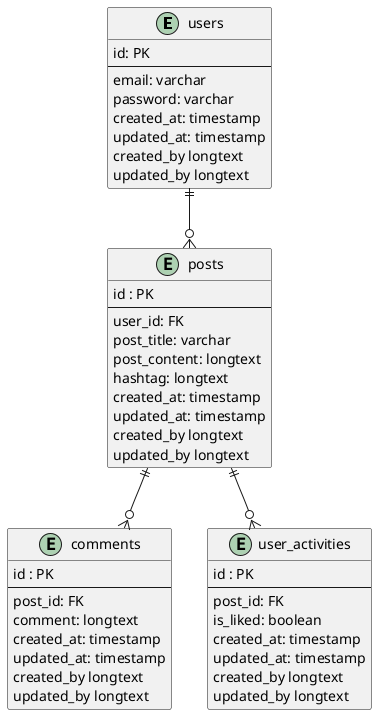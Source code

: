@startuml

entity users {
    id: PK
    ---
    email: varchar
    password: varchar
    created_at: timestamp
    updated_at: timestamp
    created_by longtext
    updated_by longtext
}

entity posts {
    id : PK
    --
    user_id: FK
    post_title: varchar
    post_content: longtext
    hashtag: longtext
    created_at: timestamp
    updated_at: timestamp
    created_by longtext
    updated_by longtext
}

entity comments {
    id : PK
    --
    post_id: FK
    comment: longtext
    created_at: timestamp
    updated_at: timestamp
    created_by longtext
    updated_by longtext
}

entity user_activities {
    id : PK
    --
    post_id: FK
    is_liked: boolean
    created_at: timestamp
    updated_at: timestamp
    created_by longtext
    updated_by longtext
}

users ||--o{ posts
posts ||--o{ comments
posts ||--o{ user_activities


@enduml